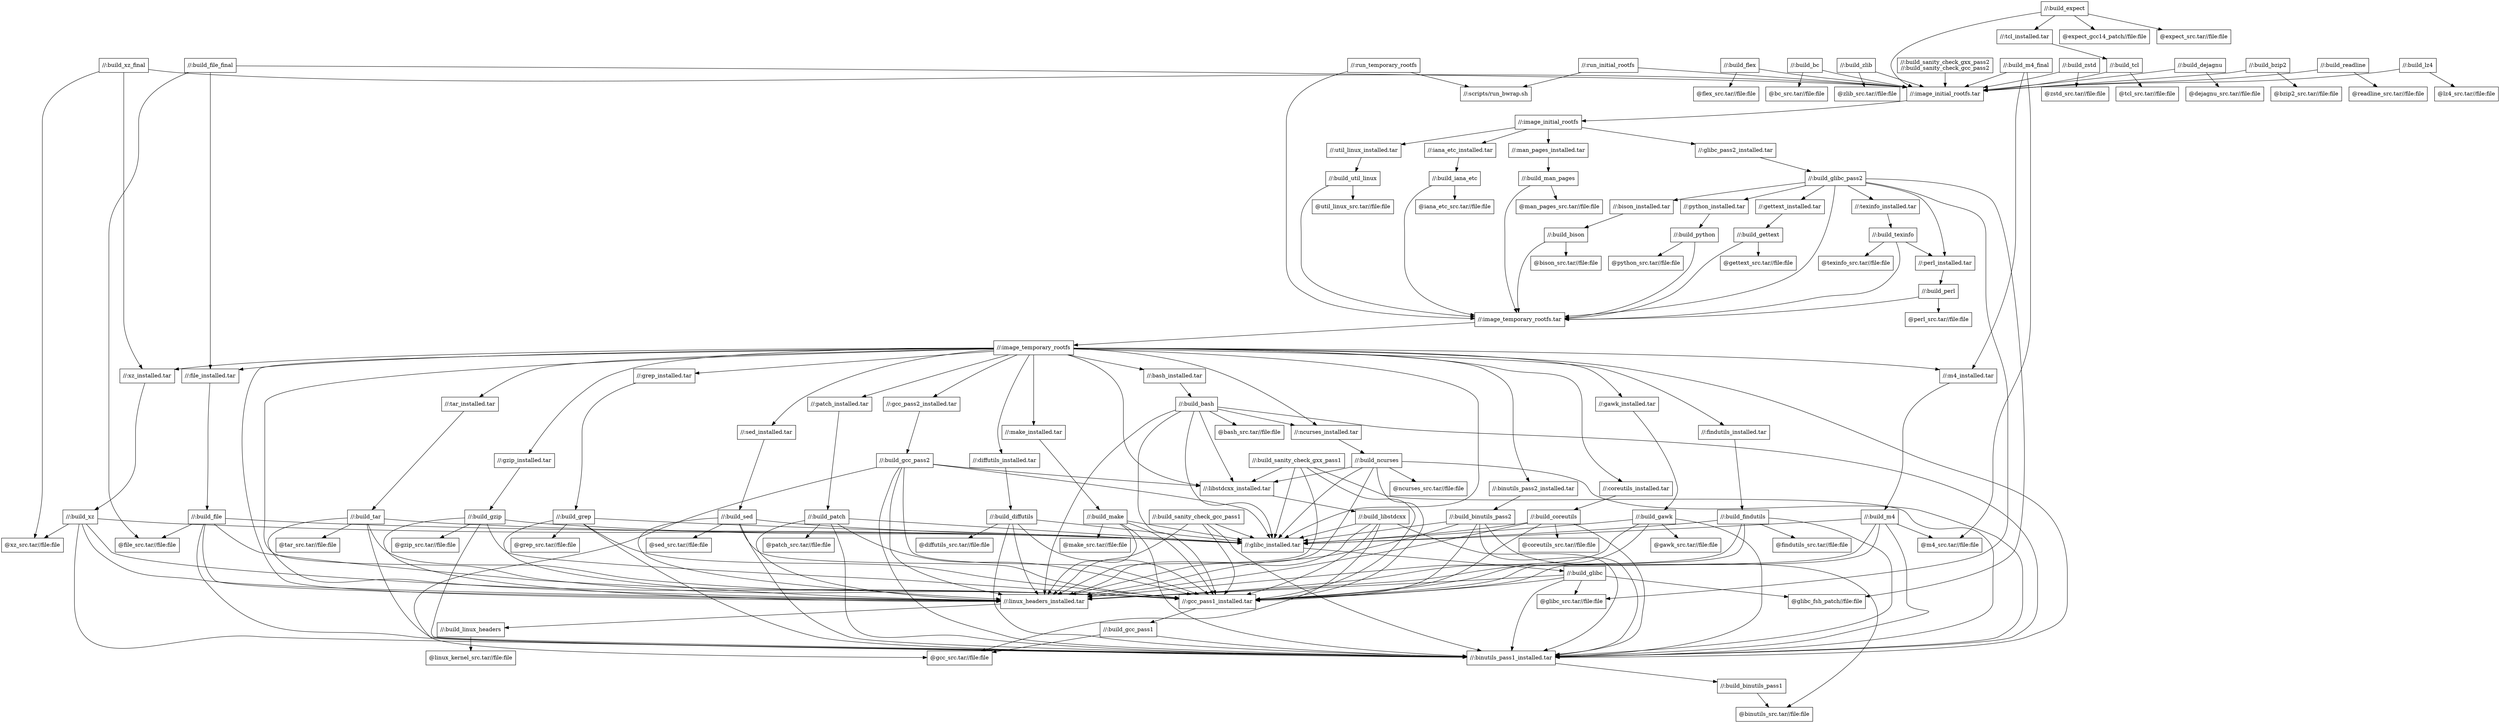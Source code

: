 digraph mygraph {
  node [shape=box];
  "//:build_lz4"
  "//:build_lz4" -> "//:image_initial_rootfs.tar"
  "//:build_lz4" -> "@lz4_src.tar//file:file"
  "//:run_initial_rootfs"
  "//:run_initial_rootfs" -> "//:image_initial_rootfs.tar"
  "//:run_initial_rootfs" -> "//:scripts/run_bwrap.sh"
  "//:build_flex"
  "//:build_flex" -> "@flex_src.tar//file:file"
  "//:build_flex" -> "//:image_initial_rootfs.tar"
  "//:build_bc"
  "//:build_bc" -> "//:image_initial_rootfs.tar"
  "//:build_bc" -> "@bc_src.tar//file:file"
  "//:build_zlib"
  "//:build_zlib" -> "//:image_initial_rootfs.tar"
  "//:build_zlib" -> "@zlib_src.tar//file:file"
  "//:build_xz_final"
  "//:build_xz_final" -> "//:image_initial_rootfs.tar"
  "//:build_xz_final" -> "@xz_src.tar//file:file"
  "//:build_xz_final" -> "//:xz_installed.tar"
  "@lz4_src.tar//file:file"
  "@flex_src.tar//file:file"
  "//:run_temporary_rootfs"
  "//:run_temporary_rootfs" -> "//:image_temporary_rootfs.tar"
  "//:run_temporary_rootfs" -> "//:scripts/run_bwrap.sh"
  "//:build_m4_final"
  "//:build_m4_final" -> "//:image_initial_rootfs.tar"
  "//:build_m4_final" -> "//:m4_installed.tar"
  "//:build_m4_final" -> "@m4_src.tar//file:file"
  "@bc_src.tar//file:file"
  "//:build_zstd"
  "//:build_zstd" -> "//:image_initial_rootfs.tar"
  "//:build_zstd" -> "@zstd_src.tar//file:file"
  "//:build_sanity_check_gxx_pass1"
  "//:build_sanity_check_gxx_pass1" -> "//:binutils_pass1_installed.tar"
  "//:build_sanity_check_gxx_pass1" -> "//:gcc_pass1_installed.tar"
  "//:build_sanity_check_gxx_pass1" -> "//:glibc_installed.tar"
  "//:build_sanity_check_gxx_pass1" -> "//:linux_headers_installed.tar"
  "//:build_sanity_check_gxx_pass1" -> "//:libstdcxx_installed.tar"
  "//:build_sanity_check_gcc_pass1"
  "//:build_sanity_check_gcc_pass1" -> "//:binutils_pass1_installed.tar"
  "//:build_sanity_check_gcc_pass1" -> "//:gcc_pass1_installed.tar"
  "//:build_sanity_check_gcc_pass1" -> "//:glibc_installed.tar"
  "//:build_sanity_check_gcc_pass1" -> "//:linux_headers_installed.tar"
  "//:scripts/run_bwrap.sh"
  "//:build_expect"
  "//:build_expect" -> "//:image_initial_rootfs.tar"
  "//:build_expect" -> "@expect_gcc14_patch//file:file"
  "//:build_expect" -> "//:tcl_installed.tar"
  "//:build_expect" -> "@expect_src.tar//file:file"
  "@expect_src.tar//file:file"
  "//:tcl_installed.tar"
  "//:tcl_installed.tar" -> "//:build_tcl"
  "//:build_tcl"
  "//:build_tcl" -> "//:image_initial_rootfs.tar"
  "//:build_tcl" -> "@tcl_src.tar//file:file"
  "//:build_sanity_check_gxx_pass2\n//:build_sanity_check_gcc_pass2"
  "//:build_sanity_check_gxx_pass2\n//:build_sanity_check_gcc_pass2" -> "//:image_initial_rootfs.tar"
  "//:build_dejagnu"
  "//:build_dejagnu" -> "@dejagnu_src.tar//file:file"
  "//:build_dejagnu" -> "//:image_initial_rootfs.tar"
  "@expect_gcc14_patch//file:file"
  "@tcl_src.tar//file:file"
  "//:build_file_final"
  "//:build_file_final" -> "//:image_initial_rootfs.tar"
  "//:build_file_final" -> "//:file_installed.tar"
  "//:build_file_final" -> "@file_src.tar//file:file"
  "@zstd_src.tar//file:file"
  "//:build_bzip2"
  "//:build_bzip2" -> "//:image_initial_rootfs.tar"
  "//:build_bzip2" -> "@bzip2_src.tar//file:file"
  "@bzip2_src.tar//file:file"
  "@zlib_src.tar//file:file"
  "//:build_readline"
  "//:build_readline" -> "//:image_initial_rootfs.tar"
  "//:build_readline" -> "@readline_src.tar//file:file"
  "//:image_initial_rootfs.tar"
  "//:image_initial_rootfs.tar" -> "//:image_initial_rootfs"
  "@readline_src.tar//file:file"
  "//:image_initial_rootfs"
  "//:image_initial_rootfs" -> "//:glibc_pass2_installed.tar"
  "//:image_initial_rootfs" -> "//:man_pages_installed.tar"
  "//:image_initial_rootfs" -> "//:iana_etc_installed.tar"
  "//:image_initial_rootfs" -> "//:util_linux_installed.tar"
  "//:iana_etc_installed.tar"
  "//:iana_etc_installed.tar" -> "//:build_iana_etc"
  "//:build_iana_etc"
  "//:build_iana_etc" -> "//:image_temporary_rootfs.tar"
  "//:build_iana_etc" -> "@iana_etc_src.tar//file:file"
  "@iana_etc_src.tar//file:file"
  "//:man_pages_installed.tar"
  "//:man_pages_installed.tar" -> "//:build_man_pages"
  "//:build_man_pages"
  "//:build_man_pages" -> "@man_pages_src.tar//file:file"
  "//:build_man_pages" -> "//:image_temporary_rootfs.tar"
  "@man_pages_src.tar//file:file"
  "//:glibc_pass2_installed.tar"
  "//:glibc_pass2_installed.tar" -> "//:build_glibc_pass2"
  "//:build_glibc_pass2"
  "//:build_glibc_pass2" -> "@glibc_src.tar//file:file"
  "//:build_glibc_pass2" -> "//:image_temporary_rootfs.tar"
  "//:build_glibc_pass2" -> "@glibc_fsh_patch//file:file"
  "//:build_glibc_pass2" -> "//:bison_installed.tar"
  "//:build_glibc_pass2" -> "//:python_installed.tar"
  "//:build_glibc_pass2" -> "//:texinfo_installed.tar"
  "//:build_glibc_pass2" -> "//:perl_installed.tar"
  "//:build_glibc_pass2" -> "//:gettext_installed.tar"
  "//:gettext_installed.tar"
  "//:gettext_installed.tar" -> "//:build_gettext"
  "//:build_gettext"
  "//:build_gettext" -> "//:image_temporary_rootfs.tar"
  "//:build_gettext" -> "@gettext_src.tar//file:file"
  "@gettext_src.tar//file:file"
  "//:texinfo_installed.tar"
  "//:texinfo_installed.tar" -> "//:build_texinfo"
  "//:build_texinfo"
  "//:build_texinfo" -> "//:image_temporary_rootfs.tar"
  "//:build_texinfo" -> "//:perl_installed.tar"
  "//:build_texinfo" -> "@texinfo_src.tar//file:file"
  "@texinfo_src.tar//file:file"
  "//:perl_installed.tar"
  "//:perl_installed.tar" -> "//:build_perl"
  "//:build_perl"
  "//:build_perl" -> "//:image_temporary_rootfs.tar"
  "//:build_perl" -> "@perl_src.tar//file:file"
  "@perl_src.tar//file:file"
  "//:python_installed.tar"
  "//:python_installed.tar" -> "//:build_python"
  "//:build_python"
  "//:build_python" -> "//:image_temporary_rootfs.tar"
  "//:build_python" -> "@python_src.tar//file:file"
  "@python_src.tar//file:file"
  "//:bison_installed.tar"
  "//:bison_installed.tar" -> "//:build_bison"
  "//:build_bison"
  "//:build_bison" -> "//:image_temporary_rootfs.tar"
  "//:build_bison" -> "@bison_src.tar//file:file"
  "@bison_src.tar//file:file"
  "@dejagnu_src.tar//file:file"
  "//:util_linux_installed.tar"
  "//:util_linux_installed.tar" -> "//:build_util_linux"
  "//:build_util_linux"
  "//:build_util_linux" -> "//:image_temporary_rootfs.tar"
  "//:build_util_linux" -> "@util_linux_src.tar//file:file"
  "@util_linux_src.tar//file:file"
  "//:image_temporary_rootfs.tar"
  "//:image_temporary_rootfs.tar" -> "//:image_temporary_rootfs"
  "//:image_temporary_rootfs"
  "//:image_temporary_rootfs" -> "//:binutils_pass1_installed.tar"
  "//:image_temporary_rootfs" -> "//:gcc_pass1_installed.tar"
  "//:image_temporary_rootfs" -> "//:linux_headers_installed.tar"
  "//:image_temporary_rootfs" -> "//:glibc_installed.tar"
  "//:image_temporary_rootfs" -> "//:libstdcxx_installed.tar"
  "//:image_temporary_rootfs" -> "//:m4_installed.tar"
  "//:image_temporary_rootfs" -> "//:ncurses_installed.tar"
  "//:image_temporary_rootfs" -> "//:bash_installed.tar"
  "//:image_temporary_rootfs" -> "//:coreutils_installed.tar"
  "//:image_temporary_rootfs" -> "//:diffutils_installed.tar"
  "//:image_temporary_rootfs" -> "//:file_installed.tar"
  "//:image_temporary_rootfs" -> "//:findutils_installed.tar"
  "//:image_temporary_rootfs" -> "//:gawk_installed.tar"
  "//:image_temporary_rootfs" -> "//:grep_installed.tar"
  "//:image_temporary_rootfs" -> "//:gzip_installed.tar"
  "//:image_temporary_rootfs" -> "//:make_installed.tar"
  "//:image_temporary_rootfs" -> "//:patch_installed.tar"
  "//:image_temporary_rootfs" -> "//:sed_installed.tar"
  "//:image_temporary_rootfs" -> "//:tar_installed.tar"
  "//:image_temporary_rootfs" -> "//:xz_installed.tar"
  "//:image_temporary_rootfs" -> "//:binutils_pass2_installed.tar"
  "//:image_temporary_rootfs" -> "//:gcc_pass2_installed.tar"
  "//:binutils_pass2_installed.tar"
  "//:binutils_pass2_installed.tar" -> "//:build_binutils_pass2"
  "//:build_binutils_pass2"
  "//:build_binutils_pass2" -> "//:binutils_pass1_installed.tar"
  "//:build_binutils_pass2" -> "@binutils_src.tar//file:file"
  "//:build_binutils_pass2" -> "//:gcc_pass1_installed.tar"
  "//:build_binutils_pass2" -> "//:glibc_installed.tar"
  "//:build_binutils_pass2" -> "//:linux_headers_installed.tar"
  "//:xz_installed.tar"
  "//:xz_installed.tar" -> "//:build_xz"
  "//:build_xz"
  "//:build_xz" -> "//:binutils_pass1_installed.tar"
  "//:build_xz" -> "@xz_src.tar//file:file"
  "//:build_xz" -> "//:gcc_pass1_installed.tar"
  "//:build_xz" -> "//:glibc_installed.tar"
  "//:build_xz" -> "//:linux_headers_installed.tar"
  "@xz_src.tar//file:file"
  "//:tar_installed.tar"
  "//:tar_installed.tar" -> "//:build_tar"
  "//:build_tar"
  "//:build_tar" -> "//:binutils_pass1_installed.tar"
  "//:build_tar" -> "//:gcc_pass1_installed.tar"
  "//:build_tar" -> "//:glibc_installed.tar"
  "//:build_tar" -> "@tar_src.tar//file:file"
  "//:build_tar" -> "//:linux_headers_installed.tar"
  "@tar_src.tar//file:file"
  "//:sed_installed.tar"
  "//:sed_installed.tar" -> "//:build_sed"
  "//:build_sed"
  "//:build_sed" -> "//:binutils_pass1_installed.tar"
  "//:build_sed" -> "//:gcc_pass1_installed.tar"
  "//:build_sed" -> "@sed_src.tar//file:file"
  "//:build_sed" -> "//:glibc_installed.tar"
  "//:build_sed" -> "//:linux_headers_installed.tar"
  "@sed_src.tar//file:file"
  "//:patch_installed.tar"
  "//:patch_installed.tar" -> "//:build_patch"
  "//:build_patch"
  "//:build_patch" -> "//:binutils_pass1_installed.tar"
  "//:build_patch" -> "//:gcc_pass1_installed.tar"
  "//:build_patch" -> "//:glibc_installed.tar"
  "//:build_patch" -> "@patch_src.tar//file:file"
  "//:build_patch" -> "//:linux_headers_installed.tar"
  "@patch_src.tar//file:file"
  "//:make_installed.tar"
  "//:make_installed.tar" -> "//:build_make"
  "//:build_make"
  "//:build_make" -> "//:binutils_pass1_installed.tar"
  "//:build_make" -> "//:gcc_pass1_installed.tar"
  "//:build_make" -> "//:glibc_installed.tar"
  "//:build_make" -> "@make_src.tar//file:file"
  "//:build_make" -> "//:linux_headers_installed.tar"
  "@make_src.tar//file:file"
  "//:gzip_installed.tar"
  "//:gzip_installed.tar" -> "//:build_gzip"
  "//:build_gzip"
  "//:build_gzip" -> "//:binutils_pass1_installed.tar"
  "//:build_gzip" -> "//:gcc_pass1_installed.tar"
  "//:build_gzip" -> "//:glibc_installed.tar"
  "//:build_gzip" -> "@gzip_src.tar//file:file"
  "//:build_gzip" -> "//:linux_headers_installed.tar"
  "@gzip_src.tar//file:file"
  "//:grep_installed.tar"
  "//:grep_installed.tar" -> "//:build_grep"
  "//:build_grep"
  "//:build_grep" -> "//:binutils_pass1_installed.tar"
  "//:build_grep" -> "//:gcc_pass1_installed.tar"
  "//:build_grep" -> "//:glibc_installed.tar"
  "//:build_grep" -> "//:linux_headers_installed.tar"
  "//:build_grep" -> "@grep_src.tar//file:file"
  "@grep_src.tar//file:file"
  "//:gawk_installed.tar"
  "//:gawk_installed.tar" -> "//:build_gawk"
  "//:build_gawk"
  "//:build_gawk" -> "//:binutils_pass1_installed.tar"
  "//:build_gawk" -> "//:gcc_pass1_installed.tar"
  "//:build_gawk" -> "//:glibc_installed.tar"
  "//:build_gawk" -> "//:linux_headers_installed.tar"
  "//:build_gawk" -> "@gawk_src.tar//file:file"
  "@gawk_src.tar//file:file"
  "//:findutils_installed.tar"
  "//:findutils_installed.tar" -> "//:build_findutils"
  "//:build_findutils"
  "//:build_findutils" -> "@findutils_src.tar//file:file"
  "//:build_findutils" -> "//:binutils_pass1_installed.tar"
  "//:build_findutils" -> "//:gcc_pass1_installed.tar"
  "//:build_findutils" -> "//:glibc_installed.tar"
  "//:build_findutils" -> "//:linux_headers_installed.tar"
  "@findutils_src.tar//file:file"
  "//:file_installed.tar"
  "//:file_installed.tar" -> "//:build_file"
  "//:build_file"
  "//:build_file" -> "//:binutils_pass1_installed.tar"
  "//:build_file" -> "//:gcc_pass1_installed.tar"
  "//:build_file" -> "//:glibc_installed.tar"
  "//:build_file" -> "//:linux_headers_installed.tar"
  "//:build_file" -> "@file_src.tar//file:file"
  "@file_src.tar//file:file"
  "//:diffutils_installed.tar"
  "//:diffutils_installed.tar" -> "//:build_diffutils"
  "//:build_diffutils"
  "//:build_diffutils" -> "//:binutils_pass1_installed.tar"
  "//:build_diffutils" -> "//:gcc_pass1_installed.tar"
  "//:build_diffutils" -> "//:glibc_installed.tar"
  "//:build_diffutils" -> "@diffutils_src.tar//file:file"
  "//:build_diffutils" -> "//:linux_headers_installed.tar"
  "@diffutils_src.tar//file:file"
  "//:coreutils_installed.tar"
  "//:coreutils_installed.tar" -> "//:build_coreutils"
  "//:build_coreutils"
  "//:build_coreutils" -> "//:binutils_pass1_installed.tar"
  "//:build_coreutils" -> "//:gcc_pass1_installed.tar"
  "//:build_coreutils" -> "@coreutils_src.tar//file:file"
  "//:build_coreutils" -> "//:glibc_installed.tar"
  "//:build_coreutils" -> "//:linux_headers_installed.tar"
  "@coreutils_src.tar//file:file"
  "//:bash_installed.tar"
  "//:bash_installed.tar" -> "//:build_bash"
  "//:build_bash"
  "//:build_bash" -> "//:binutils_pass1_installed.tar"
  "//:build_bash" -> "//:gcc_pass1_installed.tar"
  "//:build_bash" -> "//:glibc_installed.tar"
  "//:build_bash" -> "@bash_src.tar//file:file"
  "//:build_bash" -> "//:linux_headers_installed.tar"
  "//:build_bash" -> "//:libstdcxx_installed.tar"
  "//:build_bash" -> "//:ncurses_installed.tar"
  "@bash_src.tar//file:file"
  "//:ncurses_installed.tar"
  "//:ncurses_installed.tar" -> "//:build_ncurses"
  "//:build_ncurses"
  "//:build_ncurses" -> "//:binutils_pass1_installed.tar"
  "//:build_ncurses" -> "//:gcc_pass1_installed.tar"
  "//:build_ncurses" -> "//:glibc_installed.tar"
  "//:build_ncurses" -> "@ncurses_src.tar//file:file"
  "//:build_ncurses" -> "//:libstdcxx_installed.tar"
  "//:build_ncurses" -> "//:linux_headers_installed.tar"
  "@ncurses_src.tar//file:file"
  "//:m4_installed.tar"
  "//:m4_installed.tar" -> "//:build_m4"
  "//:build_m4"
  "//:build_m4" -> "//:binutils_pass1_installed.tar"
  "//:build_m4" -> "//:gcc_pass1_installed.tar"
  "//:build_m4" -> "//:glibc_installed.tar"
  "//:build_m4" -> "//:linux_headers_installed.tar"
  "//:build_m4" -> "@m4_src.tar//file:file"
  "@m4_src.tar//file:file"
  "//:gcc_pass2_installed.tar"
  "//:gcc_pass2_installed.tar" -> "//:build_gcc_pass2"
  "//:build_gcc_pass2"
  "//:build_gcc_pass2" -> "//:binutils_pass1_installed.tar"
  "//:build_gcc_pass2" -> "//:gcc_pass1_installed.tar"
  "//:build_gcc_pass2" -> "//:glibc_installed.tar"
  "//:build_gcc_pass2" -> "@gcc_src.tar//file:file"
  "//:build_gcc_pass2" -> "//:linux_headers_installed.tar"
  "//:build_gcc_pass2" -> "//:libstdcxx_installed.tar"
  "//:libstdcxx_installed.tar"
  "//:libstdcxx_installed.tar" -> "//:build_libstdcxx"
  "//:build_libstdcxx"
  "//:build_libstdcxx" -> "//:binutils_pass1_installed.tar"
  "//:build_libstdcxx" -> "@gcc_src.tar//file:file"
  "//:build_libstdcxx" -> "//:gcc_pass1_installed.tar"
  "//:build_libstdcxx" -> "//:glibc_installed.tar"
  "//:build_libstdcxx" -> "//:linux_headers_installed.tar"
  "//:glibc_installed.tar"
  "//:glibc_installed.tar" -> "//:build_glibc"
  "//:build_glibc"
  "//:build_glibc" -> "@glibc_src.tar//file:file"
  "//:build_glibc" -> "//:linux_headers_installed.tar"
  "//:build_glibc" -> "@glibc_fsh_patch//file:file"
  "//:build_glibc" -> "//:binutils_pass1_installed.tar"
  "//:build_glibc" -> "//:gcc_pass1_installed.tar"
  "@glibc_fsh_patch//file:file"
  "//:linux_headers_installed.tar"
  "//:linux_headers_installed.tar" -> "//:build_linux_headers"
  "//:build_linux_headers"
  "//:build_linux_headers" -> "@linux_kernel_src.tar//file:file"
  "@linux_kernel_src.tar//file:file"
  "@glibc_src.tar//file:file"
  "//:gcc_pass1_installed.tar"
  "//:gcc_pass1_installed.tar" -> "//:build_gcc_pass1"
  "//:build_gcc_pass1"
  "//:build_gcc_pass1" -> "//:binutils_pass1_installed.tar"
  "//:build_gcc_pass1" -> "@gcc_src.tar//file:file"
  "//:binutils_pass1_installed.tar"
  "//:binutils_pass1_installed.tar" -> "//:build_binutils_pass1"
  "//:build_binutils_pass1"
  "//:build_binutils_pass1" -> "@binutils_src.tar//file:file"
  "@binutils_src.tar//file:file"
  "@gcc_src.tar//file:file"
}
